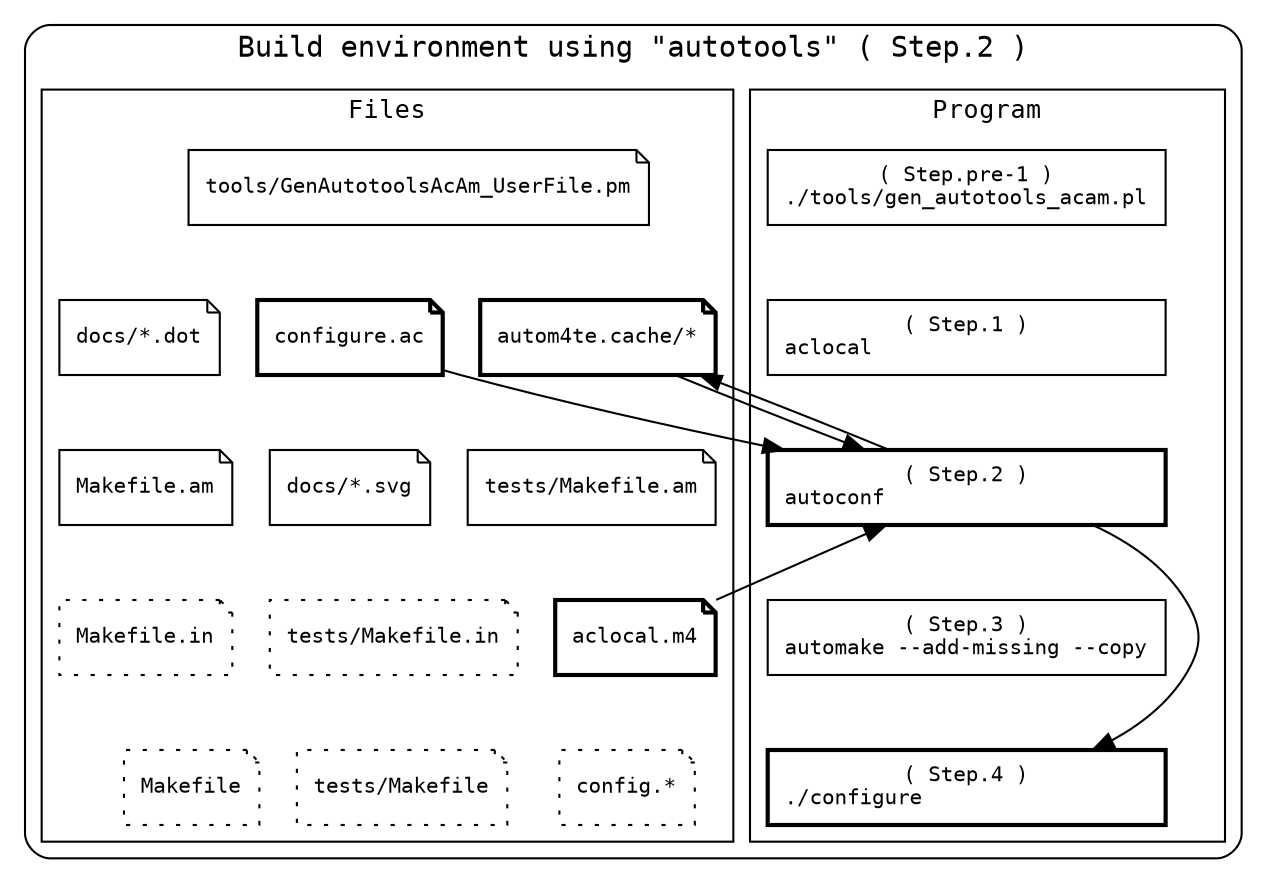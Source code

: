 // File: docs/devel_step_0.dot
// Author: tomyama
// Purpose: Development workflow diagram

digraph physical_directory_structure {
    newrank=true
    constraint=false

    // 全体に等幅フォントを適用
    //   ex) "monospace", "Courier", "Courier New", "Consolas", "Monaco"
    graph [fontname="monospace"]
    node  [fontname="monospace", fontsize=10, penwidth=1]
    edge  [fontname="monospace"]

    // 図全体を囲うクラスタ
    subgraph cluster_all {

        label = "Build environment using \"autotools\" ( Step.2 )"
        style = "rounded"   // 角を丸くする
        color = "black"     // 枠線の色
        penwidth = 1        // 枠線の太さ

        // プログラム
        subgraph cluster_program {
            label = "Program"
            style = "solid"
            penwidth = 1        // 枠線の太さ
            fontsize=12
            {
                edge [style=invis];
                program01 -> program02 -> program03 -> program04 -> program05
            }
            program01 [shape=box, style=solid , label="( Step.pre-1 )\n./tools/gen_autotools_acam.pl"]
            program02 [shape=box, style=solid , label="( Step.1 )\naclocal                      "]
            program03 [shape=box, style=solid , label="( Step.2 )\nautoconf                     ", penwidth=2]
            program04 [shape=box, style=solid , label="( Step.3 )\nautomake --add-missing --copy"]
            program05 [shape=box, style=solid , label="( Step.4 )\n./configure                  ", penwidth=2]
        }

        // ファイル
        subgraph cluster_file {
            label = "Files"
            style = "solid"
            penwidth = 1        // 枠線の太さ
            fontsize=12
            {
                edge [style=invis];
                file13 -> file01 -> file02 -> file03 -> file04
                file13 -> file05 -> file06 -> file07 -> file08
                file13 -> file09 -> file10 -> file11 -> file12
            }

            file13 [shape=note, style=solid , label="tools/GenAutotoolsAcAm_UserFile.pm"]
            file01 [shape=note, style=solid , label="docs/*.dot"]
            file02 [shape=note, style=solid , label="docs/*.svg"]
            file03 [shape=note, style=solid , label="aclocal.m4", penwidth=2]
            file04 [shape=note, style=dotted, label="config.*"]
            file05 [shape=note, style=solid , label="configure.ac", penwidth=2]
            file06 [shape=note, style=solid , label="Makefile.am"]
            file07 [shape=note, style=dotted, label="Makefile.in"]
            file08 [shape=note, style=dotted, label="Makefile"]
            file09 [shape=note, style=solid , label="autom4te.cache/*", penwidth=2]
            file10 [shape=note, style=solid , label="tests/Makefile.am"]
            file11 [shape=note, style=dotted, label="tests/Makefile.in"]
            file12 [shape=note, style=dotted, label="tests/Makefile"]
        }

        {
            edge [style=invis];
            file13 -> program01
            file01 -> file05 -> file09 -> program02
            file02 -> file06 -> file10 -> program03
            file03 -> file07 -> file11 -> program04
            file04 -> file08 -> file12 -> program05
        }
        {rank=same; program01; file13}
        {rank=same; program02; file01; file05; file09}
        {rank=same; program03; file02; file06; file10}
        {rank=same; program04; file03; file07; file11}
        {rank=same; program05; file04; file08; file12}

        // スクリプトとドキュメントの関係
        file05 -> program03 -> program05
        file03 -> program03
        file09 -> program03 -> file09
    }
}
